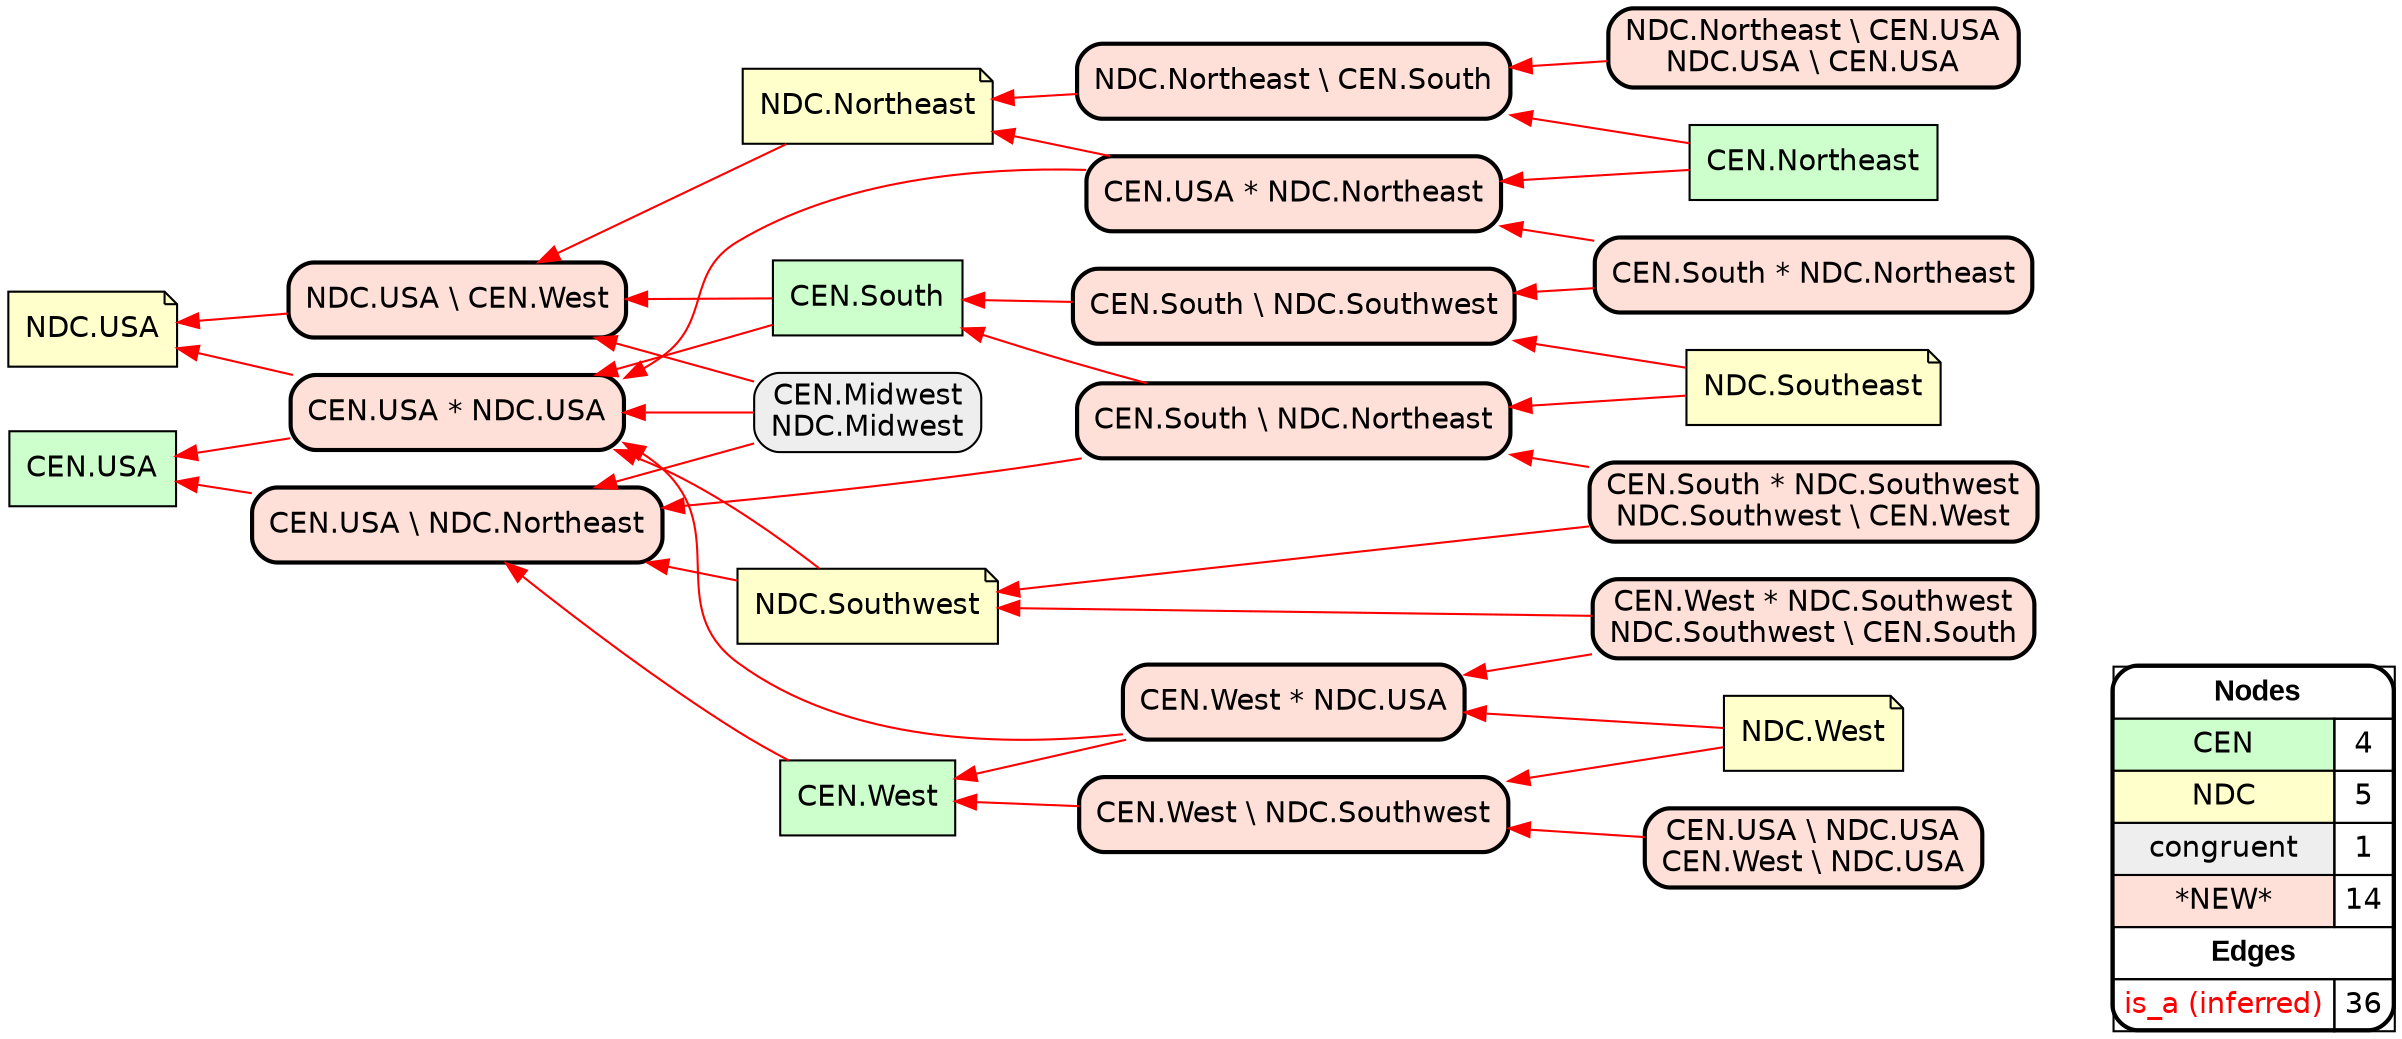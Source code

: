 digraph{
rankdir=RL
node[shape=box style=filled fillcolor="#CCFFCC" fontname="helvetica"] 
"CEN.South"
"CEN.USA"
"CEN.West"
"CEN.Northeast"
node[shape=note style=filled fillcolor="#FFFFCC" fontname="helvetica"] 
"NDC.Southwest"
"NDC.West"
"NDC.Northeast"
"NDC.Southeast"
"NDC.USA"
node[shape=box style="filled,rounded" fillcolor="#EEEEEE" fontname="helvetica"] 
"CEN.Midwest\nNDC.Midwest"
node[shape=box style="filled,rounded,bold" fillcolor="#FFE0D8" fontname="helvetica"] 
"CEN.West * NDC.Southwest\nNDC.Southwest \\ CEN.South"
"CEN.South \\ NDC.Northeast"
"CEN.USA * NDC.Northeast"
"NDC.USA \\ CEN.West"
"CEN.West * NDC.USA"
"CEN.South \\ NDC.Southwest"
"NDC.Northeast \\ CEN.USA\nNDC.USA \\ CEN.USA"
"CEN.West \\ NDC.Southwest"
"CEN.USA \\ NDC.Northeast"
"CEN.South * NDC.Northeast"
"CEN.USA \\ NDC.USA\nCEN.West \\ NDC.USA"
"CEN.South * NDC.Southwest\nNDC.Southwest \\ CEN.West"
"CEN.USA * NDC.USA"
"NDC.Northeast \\ CEN.South"
edge[arrowhead=normal style=solid color="#FF0000" constraint=true penwidth=1]
"CEN.South * NDC.Southwest\nNDC.Southwest \\ CEN.West" -> "CEN.South \\ NDC.Northeast"
"CEN.USA * NDC.Northeast" -> "NDC.Northeast"
"NDC.Northeast \\ CEN.USA\nNDC.USA \\ CEN.USA" -> "NDC.Northeast \\ CEN.South"
"CEN.West \\ NDC.Southwest" -> "CEN.West"
"CEN.USA \\ NDC.USA\nCEN.West \\ NDC.USA" -> "CEN.West \\ NDC.Southwest"
"CEN.USA * NDC.Northeast" -> "CEN.USA * NDC.USA"
"NDC.Southeast" -> "CEN.South \\ NDC.Southwest"
"CEN.South * NDC.Northeast" -> "CEN.USA * NDC.Northeast"
"CEN.USA * NDC.USA" -> "NDC.USA"
"CEN.Northeast" -> "CEN.USA * NDC.Northeast"
"NDC.West" -> "CEN.West \\ NDC.Southwest"
"CEN.South" -> "CEN.USA * NDC.USA"
"NDC.Southeast" -> "CEN.South \\ NDC.Northeast"
"CEN.South" -> "NDC.USA \\ CEN.West"
"NDC.Southwest" -> "CEN.USA \\ NDC.Northeast"
"CEN.USA \\ NDC.Northeast" -> "CEN.USA"
"CEN.West * NDC.USA" -> "CEN.USA * NDC.USA"
"CEN.South \\ NDC.Southwest" -> "CEN.South"
"NDC.USA \\ CEN.West" -> "NDC.USA"
"CEN.Midwest\nNDC.Midwest" -> "CEN.USA \\ NDC.Northeast"
"CEN.West * NDC.USA" -> "CEN.West"
"CEN.West" -> "CEN.USA \\ NDC.Northeast"
"CEN.South * NDC.Southwest\nNDC.Southwest \\ CEN.West" -> "NDC.Southwest"
"CEN.USA * NDC.USA" -> "CEN.USA"
"CEN.South \\ NDC.Northeast" -> "CEN.USA \\ NDC.Northeast"
"CEN.Northeast" -> "NDC.Northeast \\ CEN.South"
"NDC.Northeast" -> "NDC.USA \\ CEN.West"
"CEN.West * NDC.Southwest\nNDC.Southwest \\ CEN.South" -> "NDC.Southwest"
"CEN.South * NDC.Northeast" -> "CEN.South \\ NDC.Southwest"
"NDC.West" -> "CEN.West * NDC.USA"
"CEN.West * NDC.Southwest\nNDC.Southwest \\ CEN.South" -> "CEN.West * NDC.USA"
"CEN.South \\ NDC.Northeast" -> "CEN.South"
"NDC.Northeast \\ CEN.South" -> "NDC.Northeast"
"CEN.Midwest\nNDC.Midwest" -> "NDC.USA \\ CEN.West"
"CEN.Midwest\nNDC.Midwest" -> "CEN.USA * NDC.USA"
"NDC.Southwest" -> "CEN.USA * NDC.USA"
edge[arrowhead=normal style=dotted color="#000000" constraint=true penwidth=1]
node[shape=box] 
{rank=source Legend [fillcolor= white margin=0 label=< 
 <TABLE BORDER="0" CELLBORDER="1" CELLSPACING="0" CELLPADDING="4"> 
<TR> <TD COLSPAN="2"><font face="Arial Black"> Nodes</font></TD> </TR> 
<TR> 
 <TD bgcolor="#CCFFCC" fontname="helvetica">CEN</TD> 
 <TD>4</TD> 
 </TR> 
<TR> 
 <TD bgcolor="#FFFFCC" fontname="helvetica">NDC</TD> 
 <TD>5</TD> 
 </TR> 
<TR> 
 <TD bgcolor="#EEEEEE" fontname="helvetica">congruent</TD> 
 <TD>1</TD> 
 </TR> 
<TR> 
 <TD bgcolor="#FFE0D8" fontname="helvetica">*NEW*</TD> 
 <TD>14</TD> 
 </TR> 
<TR> <TD COLSPAN="2"><font face = "Arial Black"> Edges </font></TD> </TR> 
<TR> 
 <TD><font color ="#FF0000">is_a (inferred)</font></TD><TD>36</TD>
</TR>
</TABLE> 
 >] } 
}
